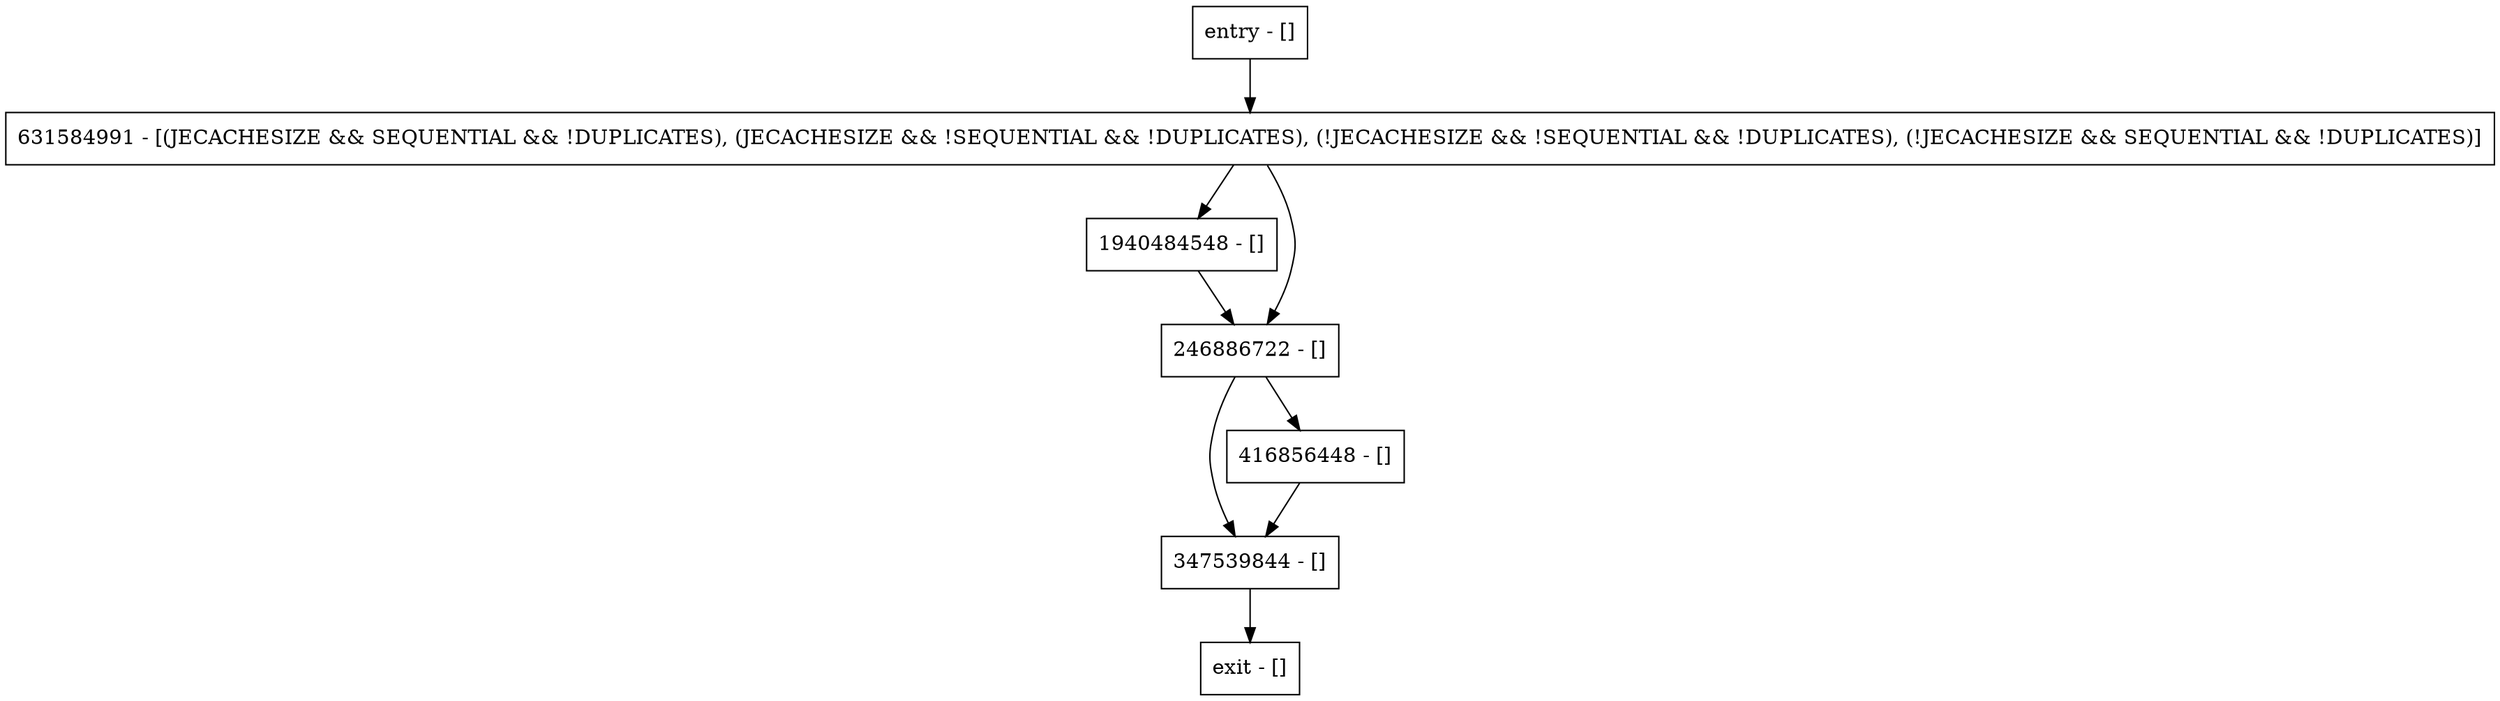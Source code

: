 digraph getFileSummary {
node [shape=record];
1940484548 [label="1940484548 - []"];
entry [label="entry - []"];
exit [label="exit - []"];
347539844 [label="347539844 - []"];
246886722 [label="246886722 - []"];
416856448 [label="416856448 - []"];
631584991 [label="631584991 - [(JECACHESIZE && SEQUENTIAL && !DUPLICATES), (JECACHESIZE && !SEQUENTIAL && !DUPLICATES), (!JECACHESIZE && !SEQUENTIAL && !DUPLICATES), (!JECACHESIZE && SEQUENTIAL && !DUPLICATES)]"];
entry;
exit;
1940484548 -> 246886722;
entry -> 631584991;
347539844 -> exit;
246886722 -> 347539844;
246886722 -> 416856448;
416856448 -> 347539844;
631584991 -> 1940484548;
631584991 -> 246886722;
}
